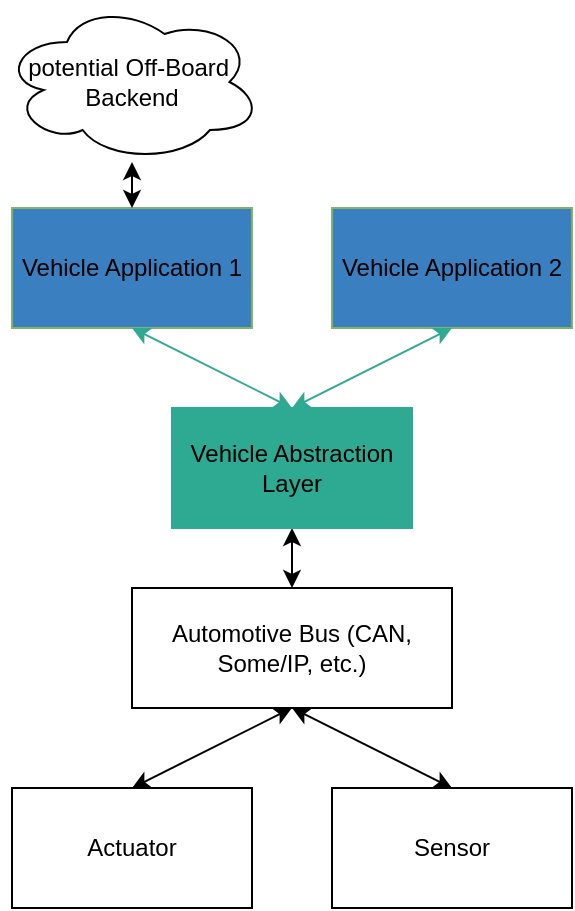 <mxfile>
    <diagram id="n-y3Garob8GmoL7d-FYO" name="Page-1">
        <mxGraphModel dx="727" dy="580" grid="1" gridSize="10" guides="1" tooltips="1" connect="1" arrows="1" fold="1" page="1" pageScale="1" pageWidth="850" pageHeight="1100" math="0" shadow="0">
            <root>
                <mxCell id="0"/>
                <mxCell id="1" parent="0"/>
                <mxCell id="2" value="Vehicle Application 1" style="rounded=0;whiteSpace=wrap;html=1;fillColor=#3A7FC0;strokeColor=#82b366;" parent="1" vertex="1">
                    <mxGeometry x="380" y="113" width="120" height="60" as="geometry"/>
                </mxCell>
                <mxCell id="12" style="edgeStyle=none;html=1;startArrow=classic;startFill=1;" parent="1" source="3" target="4" edge="1">
                    <mxGeometry relative="1" as="geometry"/>
                </mxCell>
                <mxCell id="3" value="Vehicle Abstraction Layer" style="rounded=0;whiteSpace=wrap;html=1;fillColor=#2EA992;strokeColor=#2EA992;" parent="1" vertex="1">
                    <mxGeometry x="460" y="213" width="120" height="60" as="geometry"/>
                </mxCell>
                <mxCell id="13" style="edgeStyle=none;html=1;startArrow=classic;startFill=1;exitX=0.5;exitY=1;exitDx=0;exitDy=0;entryX=0.5;entryY=0;entryDx=0;entryDy=0;" parent="1" source="4" target="5" edge="1">
                    <mxGeometry relative="1" as="geometry"/>
                </mxCell>
                <mxCell id="4" value="Automotive Bus (CAN, Some/IP, etc.)" style="rounded=0;whiteSpace=wrap;html=1;" parent="1" vertex="1">
                    <mxGeometry x="440" y="303" width="160" height="60" as="geometry"/>
                </mxCell>
                <mxCell id="15" style="edgeStyle=none;html=1;startArrow=classic;startFill=1;exitX=0.5;exitY=1;exitDx=0;exitDy=0;entryX=0.5;entryY=0;entryDx=0;entryDy=0;" parent="1" source="4" target="14" edge="1">
                    <mxGeometry relative="1" as="geometry"/>
                </mxCell>
                <mxCell id="5" value="Actuator" style="rounded=0;whiteSpace=wrap;html=1;" parent="1" vertex="1">
                    <mxGeometry x="380" y="403" width="120" height="60" as="geometry"/>
                </mxCell>
                <mxCell id="11" value="" style="edgeStyle=none;html=1;fillColor=#d5e8d4;strokeColor=#2EA992;startArrow=classic;startFill=1;exitX=0.5;exitY=1;exitDx=0;exitDy=0;entryX=0.5;entryY=0;entryDx=0;entryDy=0;" parent="1" source="2" target="3" edge="1">
                    <mxGeometry relative="1" as="geometry">
                        <mxPoint x="370" y="243" as="sourcePoint"/>
                    </mxGeometry>
                </mxCell>
                <mxCell id="9" value="" style="edgeStyle=none;html=1;startArrow=classic;startFill=1;" parent="1" source="8" target="2" edge="1">
                    <mxGeometry relative="1" as="geometry"/>
                </mxCell>
                <mxCell id="8" value="potential Off-Board&amp;nbsp;&lt;br&gt;Backend" style="ellipse;shape=cloud;whiteSpace=wrap;html=1;" parent="1" vertex="1">
                    <mxGeometry x="375" y="10" width="130" height="80" as="geometry"/>
                </mxCell>
                <mxCell id="14" value="Sensor" style="rounded=0;whiteSpace=wrap;html=1;" parent="1" vertex="1">
                    <mxGeometry x="540" y="403" width="120" height="60" as="geometry"/>
                </mxCell>
                <mxCell id="16" value="Vehicle Application 2" style="rounded=0;whiteSpace=wrap;html=1;fillColor=#3A7FC0;strokeColor=#82b366;" vertex="1" parent="1">
                    <mxGeometry x="540" y="113" width="120" height="60" as="geometry"/>
                </mxCell>
                <mxCell id="17" value="" style="edgeStyle=none;html=1;fillColor=#d5e8d4;strokeColor=#2EA992;startArrow=classic;startFill=1;exitX=0.5;exitY=1;exitDx=0;exitDy=0;entryX=0.5;entryY=0;entryDx=0;entryDy=0;" edge="1" parent="1" source="16" target="3">
                    <mxGeometry relative="1" as="geometry">
                        <mxPoint x="450" y="183" as="sourcePoint"/>
                        <mxPoint x="495.714" y="223" as="targetPoint"/>
                    </mxGeometry>
                </mxCell>
            </root>
        </mxGraphModel>
    </diagram>
</mxfile>